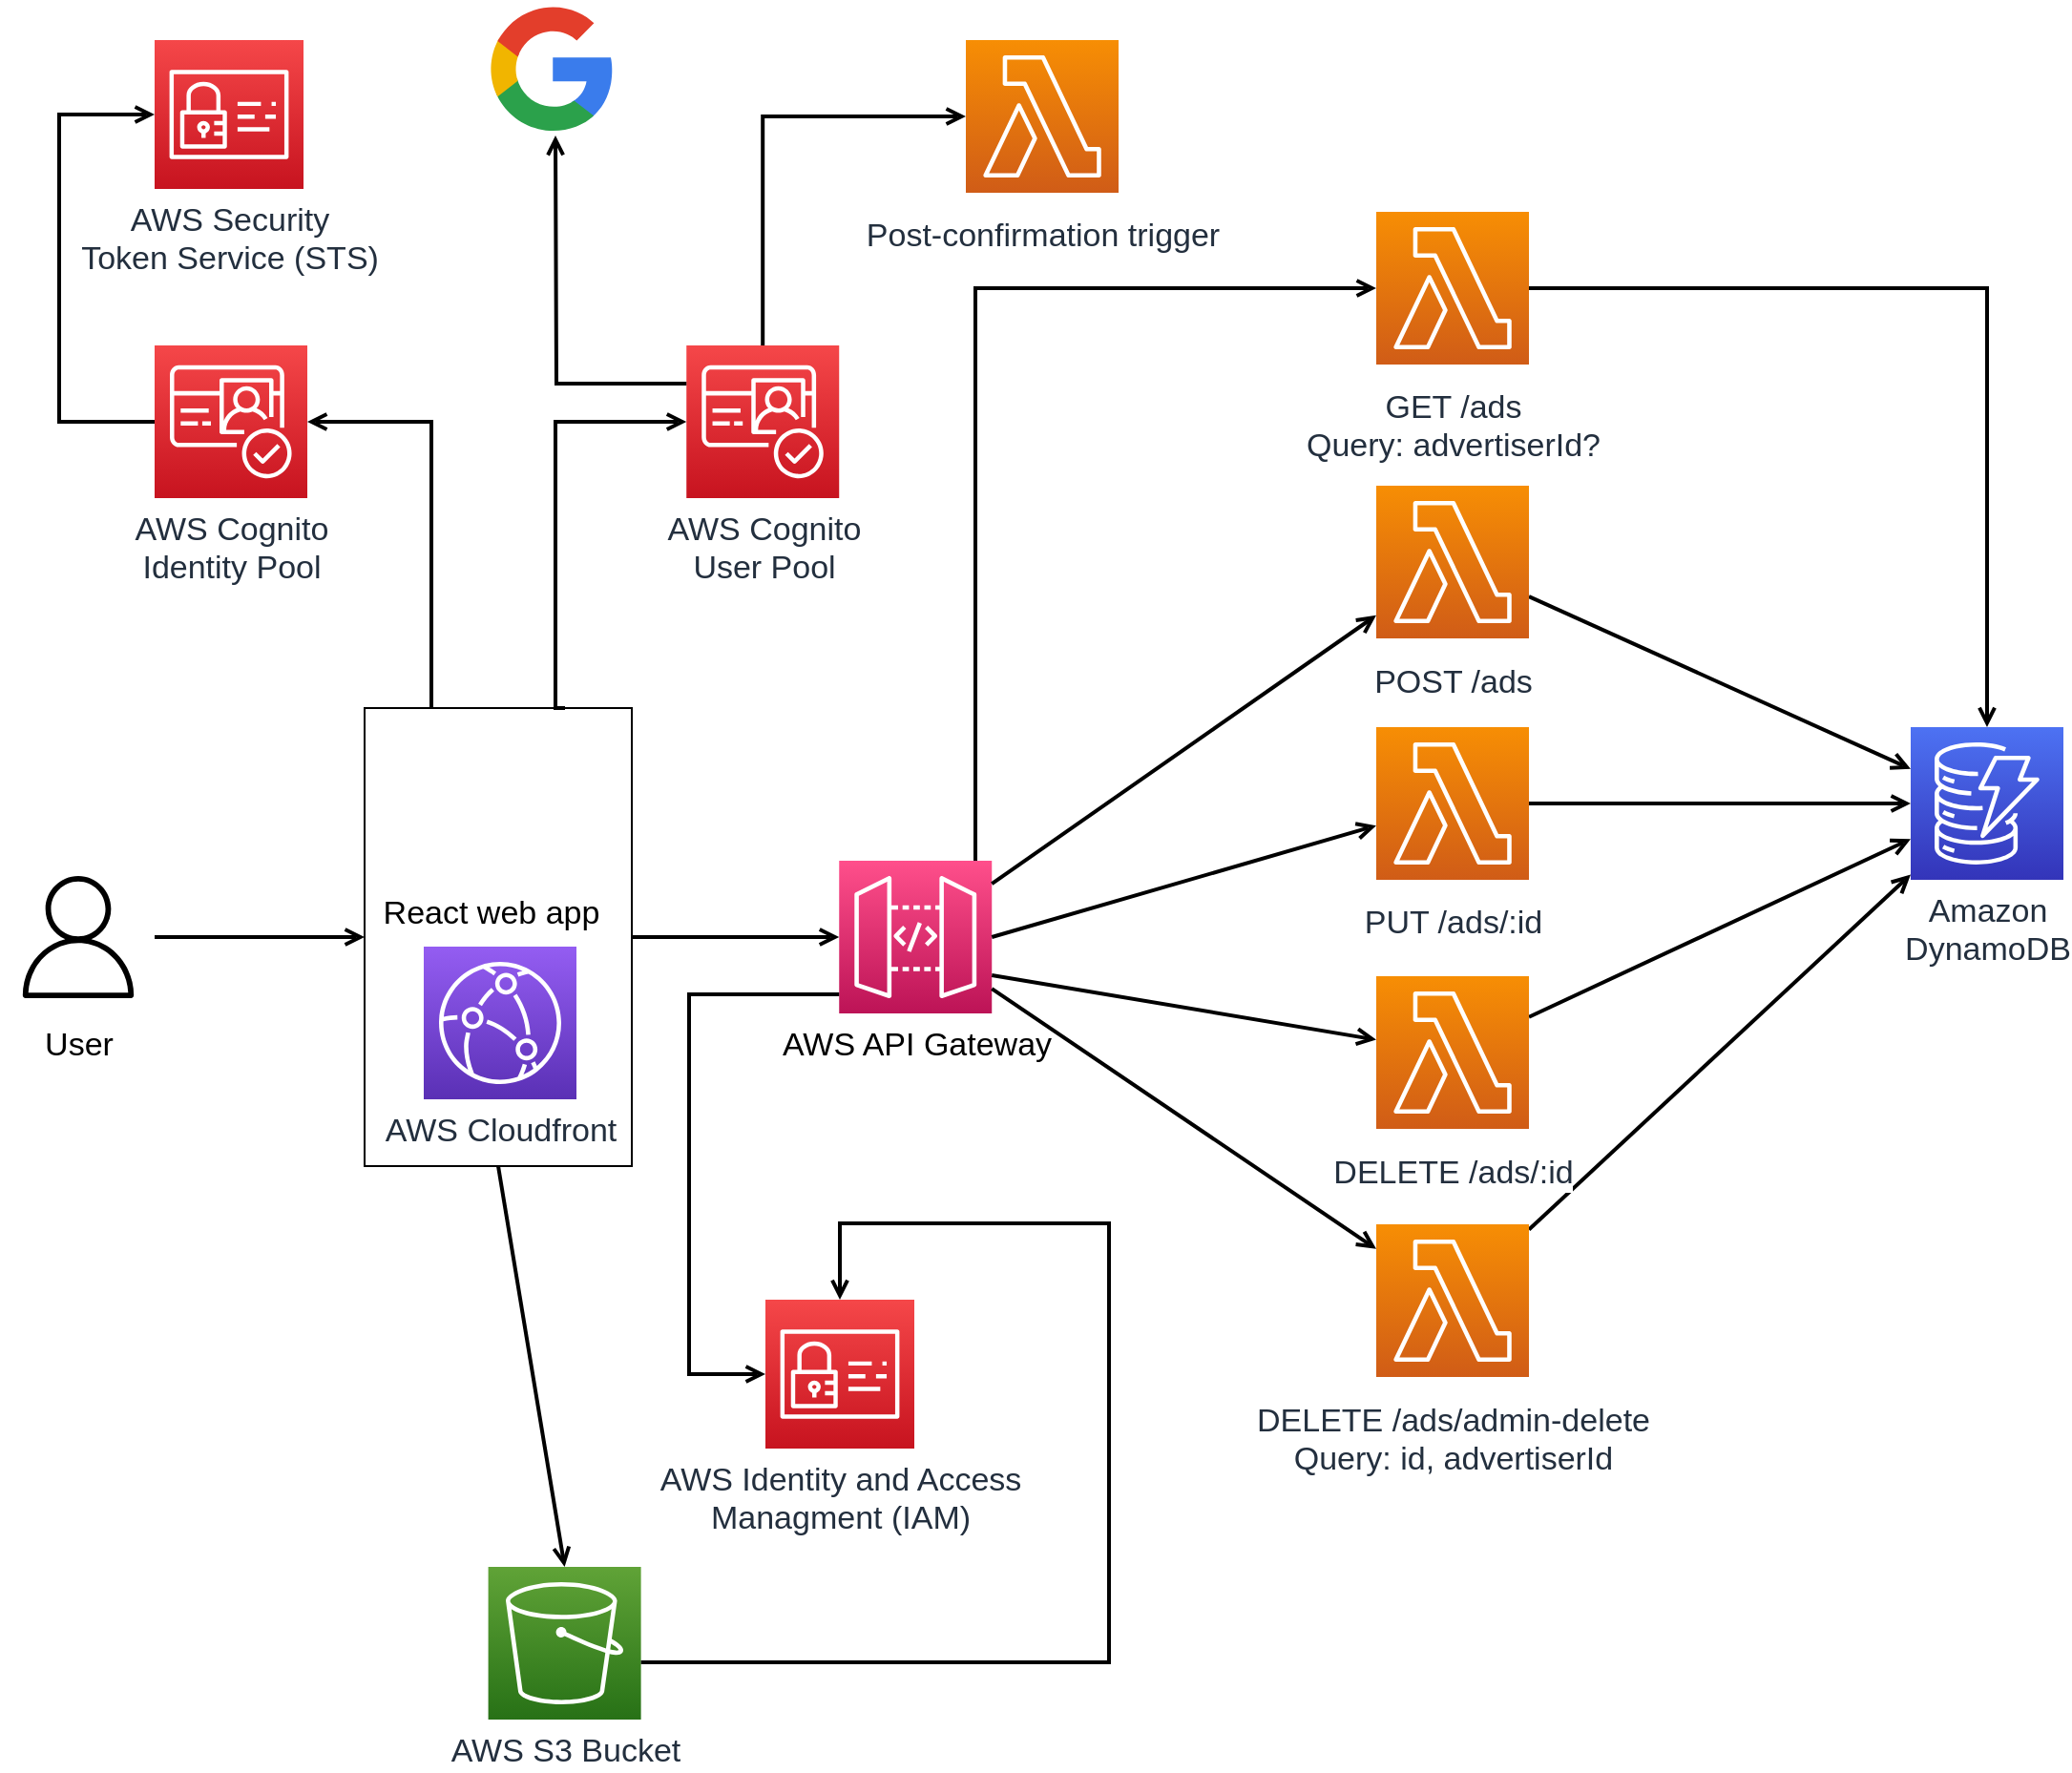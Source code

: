 <mxfile version="20.3.0" type="device" pages="4"><diagram id="Ht1M8jgEwFfnCIfOTk4-" name="Page-1"><mxGraphModel dx="2188" dy="1134" grid="1" gridSize="10" guides="1" tooltips="1" connect="1" arrows="1" fold="1" page="1" pageScale="1" pageWidth="1169" pageHeight="827" math="0" shadow="0"><root><mxCell id="0"/><mxCell id="1" parent="0"/><mxCell id="RZ7DTctl27TFDQB9UQGK-19" value="" style="rounded=0;whiteSpace=wrap;html=1;" parent="1" vertex="1"><mxGeometry x="230" y="390" width="140" height="240" as="geometry"/></mxCell><mxCell id="UEzPUAAOIrF-is8g5C7q-96" style="edgeStyle=orthogonalEdgeStyle;rounded=0;orthogonalLoop=1;jettySize=auto;html=1;endArrow=open;endFill=0;strokeWidth=2;startArrow=open;startFill=0;" parent="1" edge="1"><mxGeometry relative="1" as="geometry"><Array as="points"><mxPoint x="858" y="1000"/><mxPoint x="748" y="1000"/></Array><mxPoint x="748" y="1030" as="targetPoint"/></mxGeometry></mxCell><mxCell id="UEzPUAAOIrF-is8g5C7q-97" style="edgeStyle=orthogonalEdgeStyle;rounded=0;orthogonalLoop=1;jettySize=auto;html=1;endArrow=open;endFill=0;strokeWidth=2;startArrow=open;startFill=0;" parent="1" edge="1"><mxGeometry relative="1" as="geometry"><Array as="points"><mxPoint x="904" y="1000"/><mxPoint x="1079" y="1000"/></Array><mxPoint x="969.091" y="1030" as="targetPoint"/></mxGeometry></mxCell><mxCell id="RZ7DTctl27TFDQB9UQGK-3" value="AWS S3 Bucket" style="sketch=0;points=[[0,0,0],[0.25,0,0],[0.5,0,0],[0.75,0,0],[1,0,0],[0,1,0],[0.25,1,0],[0.5,1,0],[0.75,1,0],[1,1,0],[0,0.25,0],[0,0.5,0],[0,0.75,0],[1,0.25,0],[1,0.5,0],[1,0.75,0]];outlineConnect=0;fontColor=#232F3E;gradientColor=#60A337;gradientDirection=north;fillColor=#277116;strokeColor=#ffffff;dashed=0;verticalLabelPosition=bottom;verticalAlign=top;align=center;html=1;fontSize=17;fontStyle=0;aspect=fixed;shape=mxgraph.aws4.resourceIcon;resIcon=mxgraph.aws4.s3;" parent="1" vertex="1"><mxGeometry x="294.8" y="840" width="80" height="80" as="geometry"/></mxCell><mxCell id="RZ7DTctl27TFDQB9UQGK-4" value="React web app" style="shape=image;html=1;verticalAlign=top;verticalLabelPosition=bottom;labelBackgroundColor=#ffffff;imageAspect=0;aspect=fixed;image=https://cdn2.iconfinder.com/data/icons/boxicons-logos/24/bxl-react-128.png;fontSize=17;" parent="1" vertex="1"><mxGeometry x="260" y="410" width="71" height="71" as="geometry"/></mxCell><mxCell id="RZ7DTctl27TFDQB9UQGK-6" value="AWS&amp;nbsp;Cloudfront" style="sketch=0;points=[[0,0,0],[0.25,0,0],[0.5,0,0],[0.75,0,0],[1,0,0],[0,1,0],[0.25,1,0],[0.5,1,0],[0.75,1,0],[1,1,0],[0,0.25,0],[0,0.5,0],[0,0.75,0],[1,0.25,0],[1,0.5,0],[1,0.75,0]];outlineConnect=0;fontColor=#232F3E;gradientColor=#945DF2;gradientDirection=north;fillColor=#5A30B5;strokeColor=#ffffff;dashed=0;verticalLabelPosition=bottom;verticalAlign=top;align=center;html=1;fontSize=17;fontStyle=0;aspect=fixed;shape=mxgraph.aws4.resourceIcon;resIcon=mxgraph.aws4.cloudfront;" parent="1" vertex="1"><mxGeometry x="261" y="515" width="80" height="80" as="geometry"/></mxCell><mxCell id="RZ7DTctl27TFDQB9UQGK-8" value="AWS Cognito&lt;br style=&quot;font-size: 17px;&quot;&gt;User Pool" style="sketch=0;points=[[0,0,0],[0.25,0,0],[0.5,0,0],[0.75,0,0],[1,0,0],[0,1,0],[0.25,1,0],[0.5,1,0],[0.75,1,0],[1,1,0],[0,0.25,0],[0,0.5,0],[0,0.75,0],[1,0.25,0],[1,0.5,0],[1,0.75,0]];outlineConnect=0;fontColor=#232F3E;gradientColor=#F54749;gradientDirection=north;fillColor=#C7131F;strokeColor=#ffffff;dashed=0;verticalLabelPosition=bottom;verticalAlign=top;align=center;html=1;fontSize=17;fontStyle=0;aspect=fixed;shape=mxgraph.aws4.resourceIcon;resIcon=mxgraph.aws4.cognito;" parent="1" vertex="1"><mxGeometry x="398.62" y="200" width="80" height="80" as="geometry"/></mxCell><mxCell id="RZ7DTctl27TFDQB9UQGK-9" value="User" style="sketch=0;outlineConnect=0;dashed=0;verticalLabelPosition=bottom;verticalAlign=top;align=center;html=1;fontSize=17;fontStyle=0;aspect=fixed;shape=mxgraph.aws4.resourceIcon;resIcon=mxgraph.aws4.user;" parent="1" vertex="1"><mxGeometry x="40" y="470" width="80" height="80" as="geometry"/></mxCell><mxCell id="RZ7DTctl27TFDQB9UQGK-11" style="rounded=0;orthogonalLoop=1;jettySize=auto;html=1;endArrow=open;endFill=0;strokeWidth=2;entryX=0;entryY=0.5;entryDx=0;entryDy=0;" parent="1" source="RZ7DTctl27TFDQB9UQGK-9" target="RZ7DTctl27TFDQB9UQGK-19" edge="1"><mxGeometry relative="1" as="geometry"><mxPoint x="130" y="430" as="sourcePoint"/><mxPoint x="180" y="620" as="targetPoint"/></mxGeometry></mxCell><mxCell id="RZ7DTctl27TFDQB9UQGK-20" style="edgeStyle=orthogonalEdgeStyle;rounded=0;orthogonalLoop=1;jettySize=auto;html=1;endArrow=open;endFill=0;strokeWidth=2;exitX=1;exitY=0.5;exitDx=0;exitDy=0;" parent="1" source="RZ7DTctl27TFDQB9UQGK-19" target="RZ7DTctl27TFDQB9UQGK-28" edge="1"><mxGeometry relative="1" as="geometry"><Array as="points"/><mxPoint x="140" y="370" as="sourcePoint"/><mxPoint x="520" y="360" as="targetPoint"/></mxGeometry></mxCell><mxCell id="RZ7DTctl27TFDQB9UQGK-26" style="rounded=0;orthogonalLoop=1;jettySize=auto;html=1;endArrow=open;endFill=0;strokeWidth=2;edgeStyle=orthogonalEdgeStyle;" parent="1" source="RZ7DTctl27TFDQB9UQGK-28" target="RZ7DTctl27TFDQB9UQGK-27" edge="1"><mxGeometry relative="1" as="geometry"><mxPoint x="600" y="360" as="sourcePoint"/><mxPoint x="720" y="240" as="targetPoint"/><Array as="points"><mxPoint x="550" y="170"/></Array></mxGeometry></mxCell><mxCell id="RZ7DTctl27TFDQB9UQGK-28" value="&lt;span style=&quot;color: rgb(0, 0, 0); font-size: 17px;&quot;&gt;AWS API Gateway&lt;/span&gt;" style="sketch=0;points=[[0,0,0],[0.25,0,0],[0.5,0,0],[0.75,0,0],[1,0,0],[0,1,0],[0.25,1,0],[0.5,1,0],[0.75,1,0],[1,1,0],[0,0.25,0],[0,0.5,0],[0,0.75,0],[1,0.25,0],[1,0.5,0],[1,0.75,0]];outlineConnect=0;fontColor=#232F3E;gradientColor=#FF4F8B;gradientDirection=north;fillColor=#BC1356;strokeColor=#ffffff;dashed=0;verticalLabelPosition=bottom;verticalAlign=top;align=center;html=1;fontSize=17;fontStyle=0;aspect=fixed;shape=mxgraph.aws4.resourceIcon;resIcon=mxgraph.aws4.api_gateway;" parent="1" vertex="1"><mxGeometry x="478.62" y="470" width="80" height="80" as="geometry"/></mxCell><mxCell id="RZ7DTctl27TFDQB9UQGK-30" value="Amazon&lt;br style=&quot;font-size: 17px;&quot;&gt;DynamoDB" style="outlineConnect=0;fontColor=#232F3E;gradientColor=#4D72F3;gradientDirection=north;fillColor=#3334B9;strokeColor=#ffffff;dashed=0;verticalLabelPosition=bottom;verticalAlign=top;align=center;html=1;fontSize=17;fontStyle=0;aspect=fixed;shape=mxgraph.aws4.resourceIcon;resIcon=mxgraph.aws4.dynamodb;labelBackgroundColor=#ffffff;" parent="1" vertex="1"><mxGeometry x="1040" y="400" width="80" height="80" as="geometry"/></mxCell><mxCell id="RZ7DTctl27TFDQB9UQGK-31" style="rounded=0;orthogonalLoop=1;jettySize=auto;html=1;endArrow=open;endFill=0;strokeWidth=2;edgeStyle=orthogonalEdgeStyle;" parent="1" source="RZ7DTctl27TFDQB9UQGK-27" target="RZ7DTctl27TFDQB9UQGK-30" edge="1"><mxGeometry relative="1" as="geometry"><mxPoint x="608" y="334.693" as="sourcePoint"/><mxPoint x="1040" y="320" as="targetPoint"/><Array as="points"><mxPoint x="1080" y="170"/></Array></mxGeometry></mxCell><mxCell id="RZ7DTctl27TFDQB9UQGK-32" style="rounded=0;orthogonalLoop=1;jettySize=auto;html=1;endArrow=open;endFill=0;strokeWidth=2;exitX=1;exitY=0.75;exitDx=0;exitDy=0;exitPerimeter=0;" parent="1" source="RZ7DTctl27TFDQB9UQGK-28" target="RZ7DTctl27TFDQB9UQGK-33" edge="1"><mxGeometry relative="1" as="geometry"><mxPoint x="610" y="536.693" as="sourcePoint"/><mxPoint x="732" y="452" as="targetPoint"/></mxGeometry></mxCell><mxCell id="RZ7DTctl27TFDQB9UQGK-34" style="rounded=0;orthogonalLoop=1;jettySize=auto;html=1;endArrow=open;endFill=0;strokeWidth=2;" parent="1" source="RZ7DTctl27TFDQB9UQGK-33" target="RZ7DTctl27TFDQB9UQGK-30" edge="1"><mxGeometry relative="1" as="geometry"><mxPoint x="620" y="546.693" as="sourcePoint"/><mxPoint x="1052" y="542.226" as="targetPoint"/></mxGeometry></mxCell><mxCell id="RZ7DTctl27TFDQB9UQGK-35" style="rounded=0;orthogonalLoop=1;jettySize=auto;html=1;endArrow=open;endFill=0;strokeWidth=2;edgeStyle=orthogonalEdgeStyle;" parent="1" source="RZ7DTctl27TFDQB9UQGK-8" target="RZ7DTctl27TFDQB9UQGK-36" edge="1"><mxGeometry relative="1" as="geometry"><mxPoint x="540" y="180" as="sourcePoint"/><mxPoint x="420" y="70" as="targetPoint"/><Array as="points"><mxPoint x="439" y="80"/></Array></mxGeometry></mxCell><mxCell id="RZ7DTctl27TFDQB9UQGK-36" value="Post-confirmation trigger" style="outlineConnect=0;fontColor=#232F3E;gradientColor=#F78E04;gradientDirection=north;fillColor=#D05C17;strokeColor=#ffffff;dashed=0;verticalLabelPosition=bottom;verticalAlign=top;align=center;html=1;fontSize=17;fontStyle=0;aspect=fixed;shape=mxgraph.aws4.resourceIcon;resIcon=mxgraph.aws4.lambda;labelBackgroundColor=#ffffff;spacingTop=6;" parent="1" vertex="1"><mxGeometry x="545" y="40" width="80" height="80" as="geometry"/></mxCell><mxCell id="RZ7DTctl27TFDQB9UQGK-41" style="rounded=0;orthogonalLoop=1;jettySize=auto;html=1;endArrow=open;endFill=0;strokeWidth=2;exitX=0.75;exitY=0;exitDx=0;exitDy=0;edgeStyle=orthogonalEdgeStyle;entryX=0;entryY=0.5;entryDx=0;entryDy=0;entryPerimeter=0;" parent="1" source="RZ7DTctl27TFDQB9UQGK-19" target="RZ7DTctl27TFDQB9UQGK-8" edge="1"><mxGeometry relative="1" as="geometry"><mxPoint x="260" y="230" as="sourcePoint"/><mxPoint x="360" y="200" as="targetPoint"/><Array as="points"><mxPoint x="330" y="240"/></Array></mxGeometry></mxCell><mxCell id="RZ7DTctl27TFDQB9UQGK-51" style="rounded=0;orthogonalLoop=1;jettySize=auto;html=1;endArrow=open;endFill=0;strokeWidth=2;exitX=0.5;exitY=1;exitDx=0;exitDy=0;entryX=0.5;entryY=0;entryDx=0;entryDy=0;entryPerimeter=0;" parent="1" source="RZ7DTctl27TFDQB9UQGK-19" target="RZ7DTctl27TFDQB9UQGK-3" edge="1"><mxGeometry relative="1" as="geometry"><mxPoint x="370" y="370" as="sourcePoint"/><mxPoint x="530" y="570" as="targetPoint"/></mxGeometry></mxCell><mxCell id="RZ7DTctl27TFDQB9UQGK-53" style="rounded=0;orthogonalLoop=1;jettySize=auto;html=1;endArrow=open;endFill=0;strokeWidth=2;" parent="1" source="RZ7DTctl27TFDQB9UQGK-28" target="RZ7DTctl27TFDQB9UQGK-52" edge="1"><mxGeometry relative="1" as="geometry"><mxPoint x="610" y="335" as="sourcePoint"/><mxPoint x="770" y="195" as="targetPoint"/></mxGeometry></mxCell><mxCell id="RZ7DTctl27TFDQB9UQGK-54" style="rounded=0;orthogonalLoop=1;jettySize=auto;html=1;endArrow=open;endFill=0;strokeWidth=2;" parent="1" source="RZ7DTctl27TFDQB9UQGK-52" target="RZ7DTctl27TFDQB9UQGK-30" edge="1"><mxGeometry relative="1" as="geometry"><mxPoint x="620" y="345" as="sourcePoint"/><mxPoint x="1030" y="340" as="targetPoint"/></mxGeometry></mxCell><mxCell id="RZ7DTctl27TFDQB9UQGK-60" style="rounded=0;orthogonalLoop=1;jettySize=auto;html=1;endArrow=open;endFill=0;strokeWidth=2;" parent="1" source="RZ7DTctl27TFDQB9UQGK-28" target="RZ7DTctl27TFDQB9UQGK-61" edge="1"><mxGeometry relative="1" as="geometry"><mxPoint x="600" y="390" as="sourcePoint"/><mxPoint x="752" y="597" as="targetPoint"/></mxGeometry></mxCell><mxCell id="RZ7DTctl27TFDQB9UQGK-62" style="rounded=0;orthogonalLoop=1;jettySize=auto;html=1;endArrow=open;endFill=0;strokeWidth=2;" parent="1" source="RZ7DTctl27TFDQB9UQGK-61" target="RZ7DTctl27TFDQB9UQGK-30" edge="1"><mxGeometry relative="1" as="geometry"><mxPoint x="640" y="691.693" as="sourcePoint"/><mxPoint x="1060" y="515" as="targetPoint"/></mxGeometry></mxCell><mxCell id="RZ7DTctl27TFDQB9UQGK-64" style="rounded=0;orthogonalLoop=1;jettySize=auto;html=1;endArrow=open;endFill=0;strokeWidth=2;exitX=1;exitY=0.5;exitDx=0;exitDy=0;exitPerimeter=0;" parent="1" source="RZ7DTctl27TFDQB9UQGK-28" target="RZ7DTctl27TFDQB9UQGK-63" edge="1"><mxGeometry relative="1" as="geometry"><mxPoint x="600" y="414.4" as="sourcePoint"/><mxPoint x="780" y="285" as="targetPoint"/></mxGeometry></mxCell><mxCell id="RZ7DTctl27TFDQB9UQGK-65" style="rounded=0;orthogonalLoop=1;jettySize=auto;html=1;endArrow=open;endFill=0;strokeWidth=2;" parent="1" source="RZ7DTctl27TFDQB9UQGK-63" target="RZ7DTctl27TFDQB9UQGK-30" edge="1"><mxGeometry relative="1" as="geometry"><mxPoint x="630" y="435" as="sourcePoint"/><mxPoint x="1050" y="425.714" as="targetPoint"/></mxGeometry></mxCell><mxCell id="RZ7DTctl27TFDQB9UQGK-61" value="DELETE /ads/admin-delete&lt;br style=&quot;font-size: 17px;&quot;&gt;Query: id, advertiserId" style="outlineConnect=0;fontColor=#232F3E;gradientColor=#F78E04;gradientDirection=north;fillColor=#D05C17;strokeColor=#ffffff;dashed=0;verticalLabelPosition=bottom;verticalAlign=top;align=center;html=1;fontSize=17;fontStyle=0;aspect=fixed;shape=mxgraph.aws4.resourceIcon;resIcon=mxgraph.aws4.lambda;labelBackgroundColor=#ffffff;spacingTop=6;" parent="1" vertex="1"><mxGeometry x="760" y="660.5" width="80" height="80" as="geometry"/></mxCell><mxCell id="RZ7DTctl27TFDQB9UQGK-63" value="PUT /ads/:id" style="outlineConnect=0;fontColor=#232F3E;gradientColor=#F78E04;gradientDirection=north;fillColor=#D05C17;strokeColor=#ffffff;dashed=0;verticalLabelPosition=bottom;verticalAlign=top;align=center;html=1;fontSize=17;fontStyle=0;aspect=fixed;shape=mxgraph.aws4.resourceIcon;resIcon=mxgraph.aws4.lambda;labelBackgroundColor=#ffffff;spacingTop=6;" parent="1" vertex="1"><mxGeometry x="760" y="400" width="80" height="80" as="geometry"/></mxCell><mxCell id="RZ7DTctl27TFDQB9UQGK-33" value="DELETE /ads/:id" style="outlineConnect=0;fontColor=#232F3E;gradientColor=#F78E04;gradientDirection=north;fillColor=#D05C17;strokeColor=#ffffff;dashed=0;verticalLabelPosition=bottom;verticalAlign=top;align=center;html=1;fontSize=17;fontStyle=0;aspect=fixed;shape=mxgraph.aws4.resourceIcon;resIcon=mxgraph.aws4.lambda;labelBackgroundColor=#ffffff;spacingTop=6;" parent="1" vertex="1"><mxGeometry x="760" y="530.5" width="80" height="80" as="geometry"/></mxCell><mxCell id="RZ7DTctl27TFDQB9UQGK-27" value="GET /ads&lt;br style=&quot;font-size: 17px;&quot;&gt;Query: advertiserId?" style="outlineConnect=0;fontColor=#232F3E;gradientColor=#F78E04;gradientDirection=north;fillColor=#D05C17;strokeColor=#ffffff;dashed=0;verticalLabelPosition=bottom;verticalAlign=top;align=center;html=1;fontSize=17;fontStyle=0;aspect=fixed;shape=mxgraph.aws4.resourceIcon;resIcon=mxgraph.aws4.lambda;labelBackgroundColor=#ffffff;spacingTop=6;" parent="1" vertex="1"><mxGeometry x="760" y="130" width="80" height="80" as="geometry"/></mxCell><mxCell id="RZ7DTctl27TFDQB9UQGK-52" value="POST /ads" style="outlineConnect=0;fontColor=#232F3E;gradientColor=#F78E04;gradientDirection=north;fillColor=#D05C17;strokeColor=#ffffff;dashed=0;verticalLabelPosition=bottom;verticalAlign=top;align=center;html=1;fontSize=17;fontStyle=0;aspect=fixed;shape=mxgraph.aws4.resourceIcon;resIcon=mxgraph.aws4.lambda;labelBackgroundColor=#ffffff;spacingTop=6;" parent="1" vertex="1"><mxGeometry x="760" y="273.5" width="80" height="80" as="geometry"/></mxCell><mxCell id="W8Xtks5-qbrCWd2BgIIQ-4" value="AWS Identity and Access&lt;br style=&quot;font-size: 17px;&quot;&gt;Managment (IAM)" style="sketch=0;points=[[0,0,0],[0.25,0,0],[0.5,0,0],[0.75,0,0],[1,0,0],[0,1,0],[0.25,1,0],[0.5,1,0],[0.75,1,0],[1,1,0],[0,0.25,0],[0,0.5,0],[0,0.75,0],[1,0.25,0],[1,0.5,0],[1,0.75,0]];outlineConnect=0;fontColor=#232F3E;gradientColor=#F54749;gradientDirection=north;fillColor=#C7131F;strokeColor=#ffffff;dashed=0;verticalLabelPosition=bottom;verticalAlign=top;align=center;html=1;fontSize=17;fontStyle=0;aspect=fixed;shape=mxgraph.aws4.resourceIcon;resIcon=mxgraph.aws4.identity_and_access_management;" parent="1" vertex="1"><mxGeometry x="440" y="700" width="78" height="78" as="geometry"/></mxCell><mxCell id="W8Xtks5-qbrCWd2BgIIQ-5" style="edgeStyle=orthogonalEdgeStyle;rounded=0;orthogonalLoop=1;jettySize=auto;html=1;endArrow=open;endFill=0;strokeWidth=2;entryX=0;entryY=0.5;entryDx=0;entryDy=0;entryPerimeter=0;" parent="1" source="RZ7DTctl27TFDQB9UQGK-28" target="W8Xtks5-qbrCWd2BgIIQ-4" edge="1"><mxGeometry relative="1" as="geometry"><Array as="points"><mxPoint x="400" y="540"/><mxPoint x="400" y="739"/></Array><mxPoint x="370" y="450" as="sourcePoint"/><mxPoint x="450" y="610" as="targetPoint"/></mxGeometry></mxCell><mxCell id="W8Xtks5-qbrCWd2BgIIQ-7" style="rounded=0;orthogonalLoop=1;jettySize=auto;html=1;endArrow=open;endFill=0;strokeWidth=2;edgeStyle=orthogonalEdgeStyle;" parent="1" source="RZ7DTctl27TFDQB9UQGK-3" target="W8Xtks5-qbrCWd2BgIIQ-4" edge="1"><mxGeometry relative="1" as="geometry"><mxPoint x="310" y="570" as="sourcePoint"/><mxPoint x="580" y="599" as="targetPoint"/><Array as="points"><mxPoint x="620" y="890"/><mxPoint x="620" y="660"/><mxPoint x="479" y="660"/></Array></mxGeometry></mxCell><mxCell id="W8Xtks5-qbrCWd2BgIIQ-10" value="AWS Cognito&lt;br style=&quot;font-size: 17px;&quot;&gt;Identity Pool" style="sketch=0;points=[[0,0,0],[0.25,0,0],[0.5,0,0],[0.75,0,0],[1,0,0],[0,1,0],[0.25,1,0],[0.5,1,0],[0.75,1,0],[1,1,0],[0,0.25,0],[0,0.5,0],[0,0.75,0],[1,0.25,0],[1,0.5,0],[1,0.75,0]];outlineConnect=0;fontColor=#232F3E;gradientColor=#F54749;gradientDirection=north;fillColor=#C7131F;strokeColor=#ffffff;dashed=0;verticalLabelPosition=bottom;verticalAlign=top;align=center;html=1;fontSize=17;fontStyle=0;aspect=fixed;shape=mxgraph.aws4.resourceIcon;resIcon=mxgraph.aws4.cognito;" parent="1" vertex="1"><mxGeometry x="120" y="200" width="80" height="80" as="geometry"/></mxCell><mxCell id="W8Xtks5-qbrCWd2BgIIQ-11" style="rounded=0;orthogonalLoop=1;jettySize=auto;html=1;endArrow=open;endFill=0;strokeWidth=2;entryX=1;entryY=0.5;entryDx=0;entryDy=0;entryPerimeter=0;exitX=0.25;exitY=0;exitDx=0;exitDy=0;edgeStyle=orthogonalEdgeStyle;" parent="1" source="RZ7DTctl27TFDQB9UQGK-19" target="W8Xtks5-qbrCWd2BgIIQ-10" edge="1"><mxGeometry relative="1" as="geometry"><mxPoint x="320" y="170" as="sourcePoint"/><mxPoint x="420" y="203.5" as="targetPoint"/></mxGeometry></mxCell><mxCell id="W8Xtks5-qbrCWd2BgIIQ-13" value="AWS Security&lt;br style=&quot;font-size: 17px;&quot;&gt;Token Service (STS)" style="sketch=0;points=[[0,0,0],[0.25,0,0],[0.5,0,0],[0.75,0,0],[1,0,0],[0,1,0],[0.25,1,0],[0.5,1,0],[0.75,1,0],[1,1,0],[0,0.25,0],[0,0.5,0],[0,0.75,0],[1,0.25,0],[1,0.5,0],[1,0.75,0]];outlineConnect=0;fontColor=#232F3E;gradientColor=#F54749;gradientDirection=north;fillColor=#C7131F;strokeColor=#ffffff;dashed=0;verticalLabelPosition=bottom;verticalAlign=top;align=center;html=1;fontSize=17;fontStyle=0;aspect=fixed;shape=mxgraph.aws4.resourceIcon;resIcon=mxgraph.aws4.identity_and_access_management;" parent="1" vertex="1"><mxGeometry x="120" y="40" width="78" height="78" as="geometry"/></mxCell><mxCell id="W8Xtks5-qbrCWd2BgIIQ-14" style="rounded=0;orthogonalLoop=1;jettySize=auto;html=1;endArrow=open;endFill=0;strokeWidth=2;exitX=0;exitY=0.5;exitDx=0;exitDy=0;edgeStyle=orthogonalEdgeStyle;exitPerimeter=0;entryX=0;entryY=0.5;entryDx=0;entryDy=0;entryPerimeter=0;" parent="1" source="W8Xtks5-qbrCWd2BgIIQ-10" target="W8Xtks5-qbrCWd2BgIIQ-13" edge="1"><mxGeometry relative="1" as="geometry"><mxPoint x="100" y="209.96" as="sourcePoint"/><mxPoint x="30" y="109.96" as="targetPoint"/><Array as="points"><mxPoint x="70" y="240"/><mxPoint x="70" y="79"/></Array></mxGeometry></mxCell><mxCell id="1nIj70lnnMtm0SVCoc5F-2" value="" style="dashed=0;outlineConnect=0;html=1;align=center;labelPosition=center;verticalLabelPosition=bottom;verticalAlign=top;shape=mxgraph.weblogos.google;labelBackgroundColor=#D4E1F5;fontSize=17;" vertex="1" parent="1"><mxGeometry x="294.8" y="20" width="65.2" height="69.4" as="geometry"/></mxCell><mxCell id="1nIj70lnnMtm0SVCoc5F-3" style="rounded=0;orthogonalLoop=1;jettySize=auto;html=1;endArrow=open;endFill=0;strokeWidth=2;exitX=0;exitY=0.25;exitDx=0;exitDy=0;exitPerimeter=0;edgeStyle=orthogonalEdgeStyle;" edge="1" parent="1" source="RZ7DTctl27TFDQB9UQGK-8"><mxGeometry relative="1" as="geometry"><mxPoint x="364.615" y="233.5" as="sourcePoint"/><mxPoint x="330" y="90" as="targetPoint"/></mxGeometry></mxCell><mxCell id="VPGKfAUhLsiMnUU7tGKy-2" style="edgeStyle=orthogonalEdgeStyle;rounded=0;orthogonalLoop=1;jettySize=auto;html=1;exitX=0.5;exitY=1;exitDx=0;exitDy=0;exitPerimeter=0;fontSize=17;" edge="1" parent="1" source="W8Xtks5-qbrCWd2BgIIQ-4" target="W8Xtks5-qbrCWd2BgIIQ-4"><mxGeometry relative="1" as="geometry"/></mxCell></root></mxGraphModel></diagram><diagram id="gVa6wlHKutvfxR7jPn25" name="Page-2"><mxGraphModel dx="1422" dy="737" grid="1" gridSize="10" guides="1" tooltips="1" connect="1" arrows="1" fold="1" page="1" pageScale="1" pageWidth="827" pageHeight="1169" math="0" shadow="0"><root><mxCell id="0"/><mxCell id="1" parent="0"/><mxCell id="0ecISON7CN9xMHf0yErO-1" value="Неаутентификовани&lt;br&gt;корисник" style="shape=umlActor;verticalLabelPosition=bottom;verticalAlign=top;html=1;outlineConnect=0;strokeColor=#6c8ebf;fillColor=#dae8fc;gradientColor=#7ea6e0;" parent="1" vertex="1"><mxGeometry x="110" y="120" width="30" height="60" as="geometry"/></mxCell><mxCell id="0ecISON7CN9xMHf0yErO-2" value="Преглед свих огласа" style="ellipse;whiteSpace=wrap;html=1;strokeColor=#6c8ebf;fillColor=#dae8fc;" parent="1" vertex="1"><mxGeometry x="190" y="20" width="160" height="80" as="geometry"/></mxCell><mxCell id="0ecISON7CN9xMHf0yErO-3" value="" style="endArrow=none;html=1;rounded=0;endFill=0;" parent="1" target="0ecISON7CN9xMHf0yErO-2" edge="1"><mxGeometry width="50" height="50" relative="1" as="geometry"><mxPoint x="160" y="150" as="sourcePoint"/><mxPoint x="230" y="150" as="targetPoint"/></mxGeometry></mxCell><mxCell id="0ecISON7CN9xMHf0yErO-4" value="Преглед профила&lt;br&gt;оглашавача" style="ellipse;whiteSpace=wrap;html=1;strokeColor=#6c8ebf;fillColor=#dae8fc;" parent="1" vertex="1"><mxGeometry x="400" y="30" width="160" height="80" as="geometry"/></mxCell><mxCell id="0ecISON7CN9xMHf0yErO-5" value="" style="endArrow=none;html=1;rounded=0;endFill=0;" parent="1" target="0ecISON7CN9xMHf0yErO-4" edge="1"><mxGeometry width="50" height="50" relative="1" as="geometry"><mxPoint x="160" y="150" as="sourcePoint"/><mxPoint x="270" y="270" as="targetPoint"/></mxGeometry></mxCell><mxCell id="0ecISON7CN9xMHf0yErO-10" value="" style="shape=flexArrow;endArrow=classic;html=1;rounded=0;fillColor=#dae8fc;strokeColor=#6c8ebf;" parent="1" edge="1"><mxGeometry width="50" height="50" relative="1" as="geometry"><mxPoint x="124.5" y="220" as="sourcePoint"/><mxPoint x="124.5" y="290" as="targetPoint"/></mxGeometry></mxCell><mxCell id="0ecISON7CN9xMHf0yErO-13" value="Оглашавач" style="shape=umlActor;verticalLabelPosition=bottom;verticalAlign=top;html=1;outlineConnect=0;strokeColor=#6c8ebf;fillColor=#dae8fc;gradientColor=#7ea6e0;" parent="1" vertex="1"><mxGeometry x="110" y="300" width="30" height="60" as="geometry"/></mxCell><mxCell id="0ecISON7CN9xMHf0yErO-20" value="" style="shape=flexArrow;endArrow=classic;html=1;rounded=0;fillColor=#dae8fc;strokeColor=#6c8ebf;" parent="1" edge="1"><mxGeometry width="50" height="50" relative="1" as="geometry"><mxPoint x="124.5" y="400" as="sourcePoint"/><mxPoint x="124.5" y="470" as="targetPoint"/></mxGeometry></mxCell><mxCell id="0ecISON7CN9xMHf0yErO-21" value="Администратор" style="shape=umlActor;verticalLabelPosition=bottom;verticalAlign=top;html=1;outlineConnect=0;strokeColor=#6c8ebf;fillColor=#dae8fc;gradientColor=#7ea6e0;" parent="1" vertex="1"><mxGeometry x="110" y="480" width="30" height="60" as="geometry"/></mxCell><mxCell id="0ecISON7CN9xMHf0yErO-25" value="Креирање, измена и брисање огласа које поседује" style="ellipse;whiteSpace=wrap;html=1;strokeColor=#6c8ebf;fillColor=#dae8fc;" parent="1" vertex="1"><mxGeometry x="220" y="190" width="160" height="80" as="geometry"/></mxCell><mxCell id="0ecISON7CN9xMHf0yErO-26" value="" style="endArrow=none;html=1;rounded=0;endFill=0;" parent="1" target="0ecISON7CN9xMHf0yErO-25" edge="1"><mxGeometry width="50" height="50" relative="1" as="geometry"><mxPoint x="160" y="320" as="sourcePoint"/><mxPoint x="230" y="320" as="targetPoint"/></mxGeometry></mxCell><mxCell id="0ecISON7CN9xMHf0yErO-27" value="Промена лозинке" style="ellipse;whiteSpace=wrap;html=1;strokeColor=#6c8ebf;fillColor=#dae8fc;" parent="1" vertex="1"><mxGeometry x="460" y="300" width="160" height="80" as="geometry"/></mxCell><mxCell id="0ecISON7CN9xMHf0yErO-28" value="" style="endArrow=none;html=1;rounded=0;endFill=0;" parent="1" target="0ecISON7CN9xMHf0yErO-27" edge="1"><mxGeometry width="50" height="50" relative="1" as="geometry"><mxPoint x="160" y="320" as="sourcePoint"/><mxPoint x="270" y="440" as="targetPoint"/></mxGeometry></mxCell><mxCell id="0ecISON7CN9xMHf0yErO-29" value="Промена профилне фотографије" style="ellipse;whiteSpace=wrap;html=1;strokeColor=#6c8ebf;fillColor=#dae8fc;" parent="1" vertex="1"><mxGeometry x="430" y="190" width="160" height="80" as="geometry"/></mxCell><mxCell id="0ecISON7CN9xMHf0yErO-30" value="" style="endArrow=none;html=1;rounded=0;endFill=0;" parent="1" target="0ecISON7CN9xMHf0yErO-29" edge="1"><mxGeometry width="50" height="50" relative="1" as="geometry"><mxPoint x="160" y="320" as="sourcePoint"/><mxPoint x="94" y="520" as="targetPoint"/></mxGeometry></mxCell><mxCell id="0ecISON7CN9xMHf0yErO-31" value="Повратак налога&lt;br&gt;у случају заборављене&lt;br&gt;лозинке" style="ellipse;whiteSpace=wrap;html=1;strokeColor=#6c8ebf;fillColor=#dae8fc;" parent="1" vertex="1"><mxGeometry x="580" y="390" width="160" height="80" as="geometry"/></mxCell><mxCell id="0ecISON7CN9xMHf0yErO-32" value="Промена личних&lt;br&gt;&amp;nbsp;података" style="ellipse;whiteSpace=wrap;html=1;strokeColor=#6c8ebf;fillColor=#dae8fc;" parent="1" vertex="1"><mxGeometry x="610" y="230" width="160" height="80" as="geometry"/></mxCell><mxCell id="0ecISON7CN9xMHf0yErO-33" value="Укључивање и искључивање двофакторске аутентификације" style="ellipse;whiteSpace=wrap;html=1;strokeColor=#6c8ebf;fillColor=#dae8fc;" parent="1" vertex="1"><mxGeometry x="330" y="400" width="210" height="80" as="geometry"/></mxCell><mxCell id="0ecISON7CN9xMHf0yErO-35" value="Брисање огласа које сматра неприкладним" style="ellipse;whiteSpace=wrap;html=1;strokeColor=#6c8ebf;fillColor=#dae8fc;" parent="1" vertex="1"><mxGeometry x="230" y="545" width="160" height="80" as="geometry"/></mxCell><mxCell id="0ecISON7CN9xMHf0yErO-36" value="Блокирање корисника" style="ellipse;whiteSpace=wrap;html=1;strokeColor=#6c8ebf;fillColor=#dae8fc;" parent="1" vertex="1"><mxGeometry x="400" y="510" width="160" height="80" as="geometry"/></mxCell><mxCell id="0ecISON7CN9xMHf0yErO-37" value="" style="endArrow=none;html=1;rounded=0;endFill=0;" parent="1" target="0ecISON7CN9xMHf0yErO-32" edge="1"><mxGeometry width="50" height="50" relative="1" as="geometry"><mxPoint x="160" y="320" as="sourcePoint"/><mxPoint x="580.067" y="338.369" as="targetPoint"/></mxGeometry></mxCell><mxCell id="0ecISON7CN9xMHf0yErO-38" value="" style="endArrow=none;html=1;rounded=0;endFill=0;" parent="1" target="0ecISON7CN9xMHf0yErO-31" edge="1"><mxGeometry width="50" height="50" relative="1" as="geometry"><mxPoint x="160" y="320" as="sourcePoint"/><mxPoint x="527.462" y="413.131" as="targetPoint"/></mxGeometry></mxCell><mxCell id="0ecISON7CN9xMHf0yErO-39" value="" style="endArrow=none;html=1;rounded=0;endFill=0;" parent="1" target="0ecISON7CN9xMHf0yErO-33" edge="1"><mxGeometry width="50" height="50" relative="1" as="geometry"><mxPoint x="160" y="320" as="sourcePoint"/><mxPoint x="493.414" y="491.725" as="targetPoint"/></mxGeometry></mxCell><mxCell id="0ecISON7CN9xMHf0yErO-40" value="" style="endArrow=none;html=1;rounded=0;endFill=0;" parent="1" target="0ecISON7CN9xMHf0yErO-36" edge="1"><mxGeometry width="50" height="50" relative="1" as="geometry"><mxPoint x="160" y="506" as="sourcePoint"/><mxPoint x="585.529" y="662.317" as="targetPoint"/></mxGeometry></mxCell><mxCell id="0ecISON7CN9xMHf0yErO-41" value="" style="endArrow=none;html=1;rounded=0;endFill=0;" parent="1" target="0ecISON7CN9xMHf0yErO-35" edge="1"><mxGeometry width="50" height="50" relative="1" as="geometry"><mxPoint x="160" y="506" as="sourcePoint"/><mxPoint x="371.471" y="641.588" as="targetPoint"/></mxGeometry></mxCell></root></mxGraphModel></diagram><diagram id="fimh3ZH9x8F4U-HEXX5a" name="Page-3"><mxGraphModel dx="3197" dy="1228" grid="1" gridSize="10" guides="1" tooltips="1" connect="1" arrows="1" fold="1" page="1" pageScale="1" pageWidth="827" pageHeight="1169" math="0" shadow="0"><root><mxCell id="0"/><mxCell id="1" parent="0"/><mxCell id="5IFF8qo7LGYZ1H4_HRHj-2" value="AWS S3 Bucket" style="sketch=0;points=[[0,0,0],[0.25,0,0],[0.5,0,0],[0.75,0,0],[1,0,0],[0,1,0],[0.25,1,0],[0.5,1,0],[0.75,1,0],[1,1,0],[0,0.25,0],[0,0.5,0],[0,0.75,0],[1,0.25,0],[1,0.5,0],[1,0.75,0]];outlineConnect=0;fontColor=#232F3E;gradientColor=#60A337;gradientDirection=north;fillColor=#277116;strokeColor=#ffffff;dashed=0;verticalLabelPosition=bottom;verticalAlign=top;align=center;html=1;fontSize=21;fontStyle=0;aspect=fixed;shape=mxgraph.aws4.resourceIcon;resIcon=mxgraph.aws4.s3;" parent="1" vertex="1"><mxGeometry x="384" y="930.33" width="100" height="100" as="geometry"/></mxCell><mxCell id="5IFF8qo7LGYZ1H4_HRHj-5" value="AWS Cognito&lt;br style=&quot;font-size: 21px;&quot;&gt;User Pool" style="sketch=0;points=[[0,0,0],[0.25,0,0],[0.5,0,0],[0.75,0,0],[1,0,0],[0,1,0],[0.25,1,0],[0.5,1,0],[0.75,1,0],[1,1,0],[0,0.25,0],[0,0.5,0],[0,0.75,0],[1,0.25,0],[1,0.5,0],[1,0.75,0]];outlineConnect=0;fontColor=#232F3E;gradientColor=#F54749;gradientDirection=north;fillColor=#C7131F;strokeColor=#ffffff;dashed=0;verticalLabelPosition=bottom;verticalAlign=top;align=center;html=1;fontSize=21;fontStyle=0;aspect=fixed;shape=mxgraph.aws4.resourceIcon;resIcon=mxgraph.aws4.cognito;" parent="1" vertex="1"><mxGeometry x="520" y="160" width="100" height="100" as="geometry"/></mxCell><mxCell id="5IFF8qo7LGYZ1H4_HRHj-8" style="rounded=0;orthogonalLoop=1;jettySize=auto;html=1;endArrow=open;endFill=0;strokeWidth=2;exitX=1;exitY=0.25;exitDx=0;exitDy=0;exitPerimeter=0;edgeStyle=orthogonalEdgeStyle;" parent="1" edge="1" target="5IFF8qo7LGYZ1H4_HRHj-50"><mxGeometry relative="1" as="geometry"><mxPoint x="720.0" y="415" as="sourcePoint"/><mxPoint x="1180" y="415" as="targetPoint"/><Array as="points"><mxPoint x="990" y="415"/><mxPoint x="990" y="790"/></Array></mxGeometry></mxCell><mxCell id="bWZOEJKftP7fqfhOBfr--1" value="&lt;span style=&quot;font-size: 21px;&quot;&gt;&amp;nbsp;4) Добављање креденцијала&amp;nbsp;&lt;br style=&quot;font-size: 21px;&quot;&gt;&amp;nbsp;након валидације токена&lt;/span&gt;" style="edgeLabel;html=1;align=center;verticalAlign=middle;resizable=0;points=[];fontSize=21;labelBackgroundColor=#D4E1F5;" vertex="1" connectable="0" parent="5IFF8qo7LGYZ1H4_HRHj-8"><mxGeometry x="-0.324" y="-6" relative="1" as="geometry"><mxPoint x="33" y="79" as="offset"/></mxGeometry></mxCell><mxCell id="5IFF8qo7LGYZ1H4_HRHj-14" style="rounded=0;orthogonalLoop=1;jettySize=auto;html=1;endArrow=open;endFill=0;strokeWidth=2;edgeStyle=orthogonalEdgeStyle;entryX=0;entryY=0.5;entryDx=0;entryDy=0;entryPerimeter=0;" parent="1" source="5IFF8qo7LGYZ1H4_HRHj-31" target="5IFF8qo7LGYZ1H4_HRHj-5" edge="1"><mxGeometry relative="1" as="geometry"><mxPoint x="110" y="370" as="sourcePoint"/><mxPoint x="340" y="240" as="targetPoint"/><Array as="points"><mxPoint x="90" y="210"/></Array></mxGeometry></mxCell><mxCell id="5IFF8qo7LGYZ1H4_HRHj-33" value="1) Пријава&lt;br style=&quot;font-size: 21px;&quot;&gt;&amp;nbsp;(email, password)&amp;nbsp;" style="edgeLabel;html=1;align=center;verticalAlign=middle;resizable=0;points=[];fontSize=21;labelBackgroundColor=#D4E1F5;" parent="5IFF8qo7LGYZ1H4_HRHj-14" vertex="1" connectable="0"><mxGeometry x="-0.157" y="1" relative="1" as="geometry"><mxPoint x="122" y="1" as="offset"/></mxGeometry></mxCell><mxCell id="5IFF8qo7LGYZ1H4_HRHj-15" style="rounded=0;orthogonalLoop=1;jettySize=auto;html=1;endArrow=open;endFill=0;strokeWidth=2;entryX=0;entryY=0;entryDx=0;entryDy=0;entryPerimeter=0;" parent="1" target="5IFF8qo7LGYZ1H4_HRHj-2" edge="1"><mxGeometry relative="1" as="geometry"><mxPoint x="140" y="510" as="sourcePoint"/><mxPoint x="900" y="556.5" as="targetPoint"/></mxGeometry></mxCell><mxCell id="5IFF8qo7LGYZ1H4_HRHj-43" value="7) Захтевање ресурса&amp;nbsp;&lt;br style=&quot;font-size: 21px;&quot;&gt;(SigV4 signed request)&amp;nbsp;" style="edgeLabel;html=1;align=center;verticalAlign=middle;resizable=0;points=[];fontSize=21;labelBackgroundColor=#D4E1F5;" parent="5IFF8qo7LGYZ1H4_HRHj-15" vertex="1" connectable="0"><mxGeometry x="0.152" y="-2" relative="1" as="geometry"><mxPoint x="1" as="offset"/></mxGeometry></mxCell><mxCell id="5IFF8qo7LGYZ1H4_HRHj-27" value="AWS Cognito&lt;br style=&quot;font-size: 21px;&quot;&gt;Identity Pool" style="sketch=0;points=[[0,0,0],[0.25,0,0],[0.5,0,0],[0.75,0,0],[1,0,0],[0,1,0],[0.25,1,0],[0.5,1,0],[0.75,1,0],[1,1,0],[0,0.25,0],[0,0.5,0],[0,0.75,0],[1,0.25,0],[1,0.5,0],[1,0.75,0]];outlineConnect=0;fontColor=#232F3E;gradientColor=#F54749;gradientDirection=north;fillColor=#C7131F;strokeColor=#ffffff;dashed=0;verticalLabelPosition=bottom;verticalAlign=top;align=center;html=1;fontSize=21;fontStyle=0;aspect=fixed;shape=mxgraph.aws4.resourceIcon;resIcon=mxgraph.aws4.cognito;" parent="1" vertex="1"><mxGeometry x="660" y="385" width="100" height="100" as="geometry"/></mxCell><mxCell id="5IFF8qo7LGYZ1H4_HRHj-31" value="Клијентска&lt;br style=&quot;font-size: 21px;&quot;&gt;апликација" style="sketch=0;outlineConnect=0;fontColor=#232F3E;gradientColor=none;strokeColor=#232F3E;fillColor=#ffffff;dashed=0;verticalLabelPosition=bottom;verticalAlign=top;align=center;html=1;fontSize=21;fontStyle=0;aspect=fixed;shape=mxgraph.aws4.resourceIcon;resIcon=mxgraph.aws4.client;" parent="1" vertex="1"><mxGeometry x="40" y="395" width="90" height="90" as="geometry"/></mxCell><mxCell id="5IFF8qo7LGYZ1H4_HRHj-34" style="rounded=0;orthogonalLoop=1;jettySize=auto;html=1;endArrow=open;endFill=0;strokeWidth=2;" parent="1" source="5IFF8qo7LGYZ1H4_HRHj-5" target="5IFF8qo7LGYZ1H4_HRHj-31" edge="1"><mxGeometry relative="1" as="geometry"><mxPoint x="350" y="250" as="sourcePoint"/><mxPoint x="120" y="380" as="targetPoint"/></mxGeometry></mxCell><mxCell id="5IFF8qo7LGYZ1H4_HRHj-35" value="2) Токени&lt;br style=&quot;font-size: 21px;&quot;&gt;&amp;nbsp;(id, access, refresh token)&amp;nbsp;" style="edgeLabel;html=1;align=center;verticalAlign=middle;resizable=0;points=[];fontSize=21;labelBackgroundColor=#D4E1F5;" parent="5IFF8qo7LGYZ1H4_HRHj-34" vertex="1" connectable="0"><mxGeometry x="-0.157" y="1" relative="1" as="geometry"><mxPoint as="offset"/></mxGeometry></mxCell><mxCell id="5IFF8qo7LGYZ1H4_HRHj-39" style="rounded=0;orthogonalLoop=1;jettySize=auto;html=1;endArrow=open;endFill=0;strokeWidth=2;exitX=0;exitY=0.75;exitDx=0;exitDy=0;exitPerimeter=0;" parent="1" edge="1" source="5IFF8qo7LGYZ1H4_HRHj-27"><mxGeometry relative="1" as="geometry"><mxPoint x="620" y="460" as="sourcePoint"/><mxPoint x="140" y="460" as="targetPoint"/></mxGeometry></mxCell><mxCell id="5IFF8qo7LGYZ1H4_HRHj-40" value="6) AWS креденцијали&lt;br style=&quot;font-size: 21px;&quot;&gt;&amp;nbsp; (accessKeyId, secretAccessKey, sessionToken)&amp;nbsp;" style="edgeLabel;html=1;align=center;verticalAlign=middle;resizable=0;points=[];fontSize=21;labelBackgroundColor=#D4E1F5;" parent="5IFF8qo7LGYZ1H4_HRHj-39" vertex="1" connectable="0"><mxGeometry x="-0.157" y="1" relative="1" as="geometry"><mxPoint x="-30" y="6" as="offset"/></mxGeometry></mxCell><mxCell id="5IFF8qo7LGYZ1H4_HRHj-41" style="rounded=0;orthogonalLoop=1;jettySize=auto;html=1;endArrow=open;endFill=0;strokeWidth=2;" parent="1" edge="1"><mxGeometry relative="1" as="geometry"><mxPoint x="140" y="420" as="sourcePoint"/><mxPoint x="661" y="420" as="targetPoint"/></mxGeometry></mxCell><mxCell id="5IFF8qo7LGYZ1H4_HRHj-42" value="&amp;nbsp;3) Захтевање креденцијала&amp;nbsp;&lt;br style=&quot;font-size: 21px;&quot;&gt;(id token)" style="edgeLabel;html=1;align=center;verticalAlign=middle;resizable=0;points=[];fontSize=21;labelBackgroundColor=#D4E1F5;" parent="5IFF8qo7LGYZ1H4_HRHj-41" vertex="1" connectable="0"><mxGeometry x="-0.157" y="1" relative="1" as="geometry"><mxPoint x="53" y="-9" as="offset"/></mxGeometry></mxCell><mxCell id="5IFF8qo7LGYZ1H4_HRHj-46" style="rounded=0;orthogonalLoop=1;jettySize=auto;html=1;endArrow=open;endFill=0;strokeWidth=2;exitX=1;exitY=0.25;exitDx=0;exitDy=0;exitPerimeter=0;entryX=0;entryY=0.253;entryDx=0;entryDy=0;entryPerimeter=0;" parent="1" source="5IFF8qo7LGYZ1H4_HRHj-2" edge="1" target="5IFF8qo7LGYZ1H4_HRHj-51"><mxGeometry relative="1" as="geometry"><mxPoint x="690" y="950.33" as="sourcePoint"/><mxPoint x="780" y="955.33" as="targetPoint"/></mxGeometry></mxCell><mxCell id="5IFF8qo7LGYZ1H4_HRHj-47" value="&amp;nbsp; 8) Провера права приступа&amp;nbsp;" style="edgeLabel;html=1;align=center;verticalAlign=middle;resizable=0;points=[];fontSize=21;labelBackgroundColor=#D4E1F5;" parent="5IFF8qo7LGYZ1H4_HRHj-46" vertex="1" connectable="0"><mxGeometry x="0.152" y="-2" relative="1" as="geometry"><mxPoint x="-24" as="offset"/></mxGeometry></mxCell><mxCell id="5IFF8qo7LGYZ1H4_HRHj-48" style="rounded=0;orthogonalLoop=1;jettySize=auto;html=1;endArrow=open;endFill=0;strokeWidth=2;" parent="1" edge="1"><mxGeometry relative="1" as="geometry"><mxPoint x="840" y="1010" as="sourcePoint"/><mxPoint x="480" y="1010" as="targetPoint"/></mxGeometry></mxCell><mxCell id="5IFF8qo7LGYZ1H4_HRHj-49" value="&amp;nbsp; 9) Резултати провере&amp;nbsp;&lt;br style=&quot;font-size: 21px;&quot;&gt;права приступа" style="edgeLabel;html=1;align=center;verticalAlign=middle;resizable=0;points=[];fontSize=21;labelBackgroundColor=#D4E1F5;" parent="5IFF8qo7LGYZ1H4_HRHj-48" vertex="1" connectable="0"><mxGeometry x="0.152" y="-2" relative="1" as="geometry"><mxPoint x="20" as="offset"/></mxGeometry></mxCell><mxCell id="5IFF8qo7LGYZ1H4_HRHj-50" value="&lt;font style=&quot;font-size: 21px;&quot;&gt;AWS Security&lt;br style=&quot;font-size: 21px;&quot;&gt;Token Service&lt;/font&gt;" style="sketch=0;outlineConnect=0;fontColor=#232F3E;gradientColor=none;fillColor=#BF0816;strokeColor=none;dashed=0;verticalLabelPosition=bottom;verticalAlign=top;align=center;html=1;fontSize=21;fontStyle=0;aspect=fixed;pointerEvents=1;shape=mxgraph.aws4.sts_alternate;labelBackgroundColor=none;" parent="1" vertex="1"><mxGeometry x="840" y="730" width="95.38" height="120" as="geometry"/></mxCell><mxCell id="5IFF8qo7LGYZ1H4_HRHj-51" value="AWS Identity and Access&lt;br style=&quot;font-size: 21px;&quot;&gt;Managment" style="sketch=0;outlineConnect=0;fontColor=#232F3E;gradientColor=none;fillColor=#BF0816;strokeColor=none;dashed=0;verticalLabelPosition=bottom;verticalAlign=top;align=center;html=1;fontSize=21;fontStyle=0;aspect=fixed;pointerEvents=1;shape=mxgraph.aws4.permissions;labelBackgroundColor=none;" parent="1" vertex="1"><mxGeometry x="840" y="929.68" width="80" height="100.65" as="geometry"/></mxCell><mxCell id="5IFF8qo7LGYZ1H4_HRHj-61" style="rounded=0;orthogonalLoop=1;jettySize=auto;html=1;endArrow=open;endFill=0;strokeWidth=2;exitX=0;exitY=0.5;exitDx=0;exitDy=0;exitPerimeter=0;edgeStyle=orthogonalEdgeStyle;" parent="1" source="5IFF8qo7LGYZ1H4_HRHj-2" edge="1"><mxGeometry relative="1" as="geometry"><mxPoint x="790" y="715.0" as="sourcePoint"/><mxPoint x="80" y="550" as="targetPoint"/><Array as="points"><mxPoint x="80" y="980"/></Array></mxGeometry></mxCell><mxCell id="5IFF8qo7LGYZ1H4_HRHj-62" value="&amp;nbsp; 10) Одговор ресурса&amp;nbsp;" style="edgeLabel;html=1;align=center;verticalAlign=middle;resizable=0;points=[];fontSize=21;labelBackgroundColor=#D4E1F5;" parent="5IFF8qo7LGYZ1H4_HRHj-61" vertex="1" connectable="0"><mxGeometry x="0.152" y="-2" relative="1" as="geometry"><mxPoint x="20" as="offset"/></mxGeometry></mxCell><mxCell id="bWZOEJKftP7fqfhOBfr--4" style="rounded=0;orthogonalLoop=1;jettySize=auto;html=1;endArrow=open;endFill=0;strokeWidth=2;edgeStyle=orthogonalEdgeStyle;entryX=1;entryY=0.75;entryDx=0;entryDy=0;entryPerimeter=0;" edge="1" parent="1" source="5IFF8qo7LGYZ1H4_HRHj-50" target="5IFF8qo7LGYZ1H4_HRHj-27"><mxGeometry relative="1" as="geometry"><mxPoint x="1180" y="460" as="sourcePoint"/><mxPoint x="720" y="460" as="targetPoint"/><Array as="points"><mxPoint x="780" y="790"/><mxPoint x="780" y="460"/></Array></mxGeometry></mxCell><mxCell id="bWZOEJKftP7fqfhOBfr--5" value="5) AWS креденцијали&lt;br style=&quot;font-size: 21px;&quot;&gt;&amp;nbsp; (accessKeyId, secretAccessKey, sessionToken)&amp;nbsp;" style="edgeLabel;html=1;align=center;verticalAlign=middle;resizable=0;points=[];fontSize=21;labelBackgroundColor=#D4E1F5;" vertex="1" connectable="0" parent="bWZOEJKftP7fqfhOBfr--4"><mxGeometry x="-0.157" y="1" relative="1" as="geometry"><mxPoint x="-79" y="-28" as="offset"/></mxGeometry></mxCell></root></mxGraphModel></diagram><diagram id="bk84JZprJcUgNHESOma9" name="Page-4"><mxGraphModel dx="1422" dy="737" grid="1" gridSize="10" guides="1" tooltips="1" connect="1" arrows="1" fold="1" page="1" pageScale="1" pageWidth="850" pageHeight="1100" math="0" shadow="0"><root><mxCell id="0"/><mxCell id="1" parent="0"/><mxCell id="oDFBoH-2sINwVKPQQFDO-1" value="" style="sketch=0;points=[[0,0,0],[0.25,0,0],[0.5,0,0],[0.75,0,0],[1,0,0],[0,1,0],[0.25,1,0],[0.5,1,0],[0.75,1,0],[1,1,0],[0,0.25,0],[0,0.5,0],[0,0.75,0],[1,0.25,0],[1,0.5,0],[1,0.75,0]];outlineConnect=0;fontColor=#232F3E;gradientColor=#60A337;gradientDirection=north;fillColor=#277116;strokeColor=#ffffff;dashed=0;verticalLabelPosition=bottom;verticalAlign=top;align=center;html=1;fontSize=12;fontStyle=0;aspect=fixed;shape=mxgraph.aws4.resourceIcon;resIcon=mxgraph.aws4.s3;labelBackgroundColor=#D4E1F5;" vertex="1" parent="1"><mxGeometry x="380" y="340" width="120" height="120" as="geometry"/></mxCell></root></mxGraphModel></diagram></mxfile>